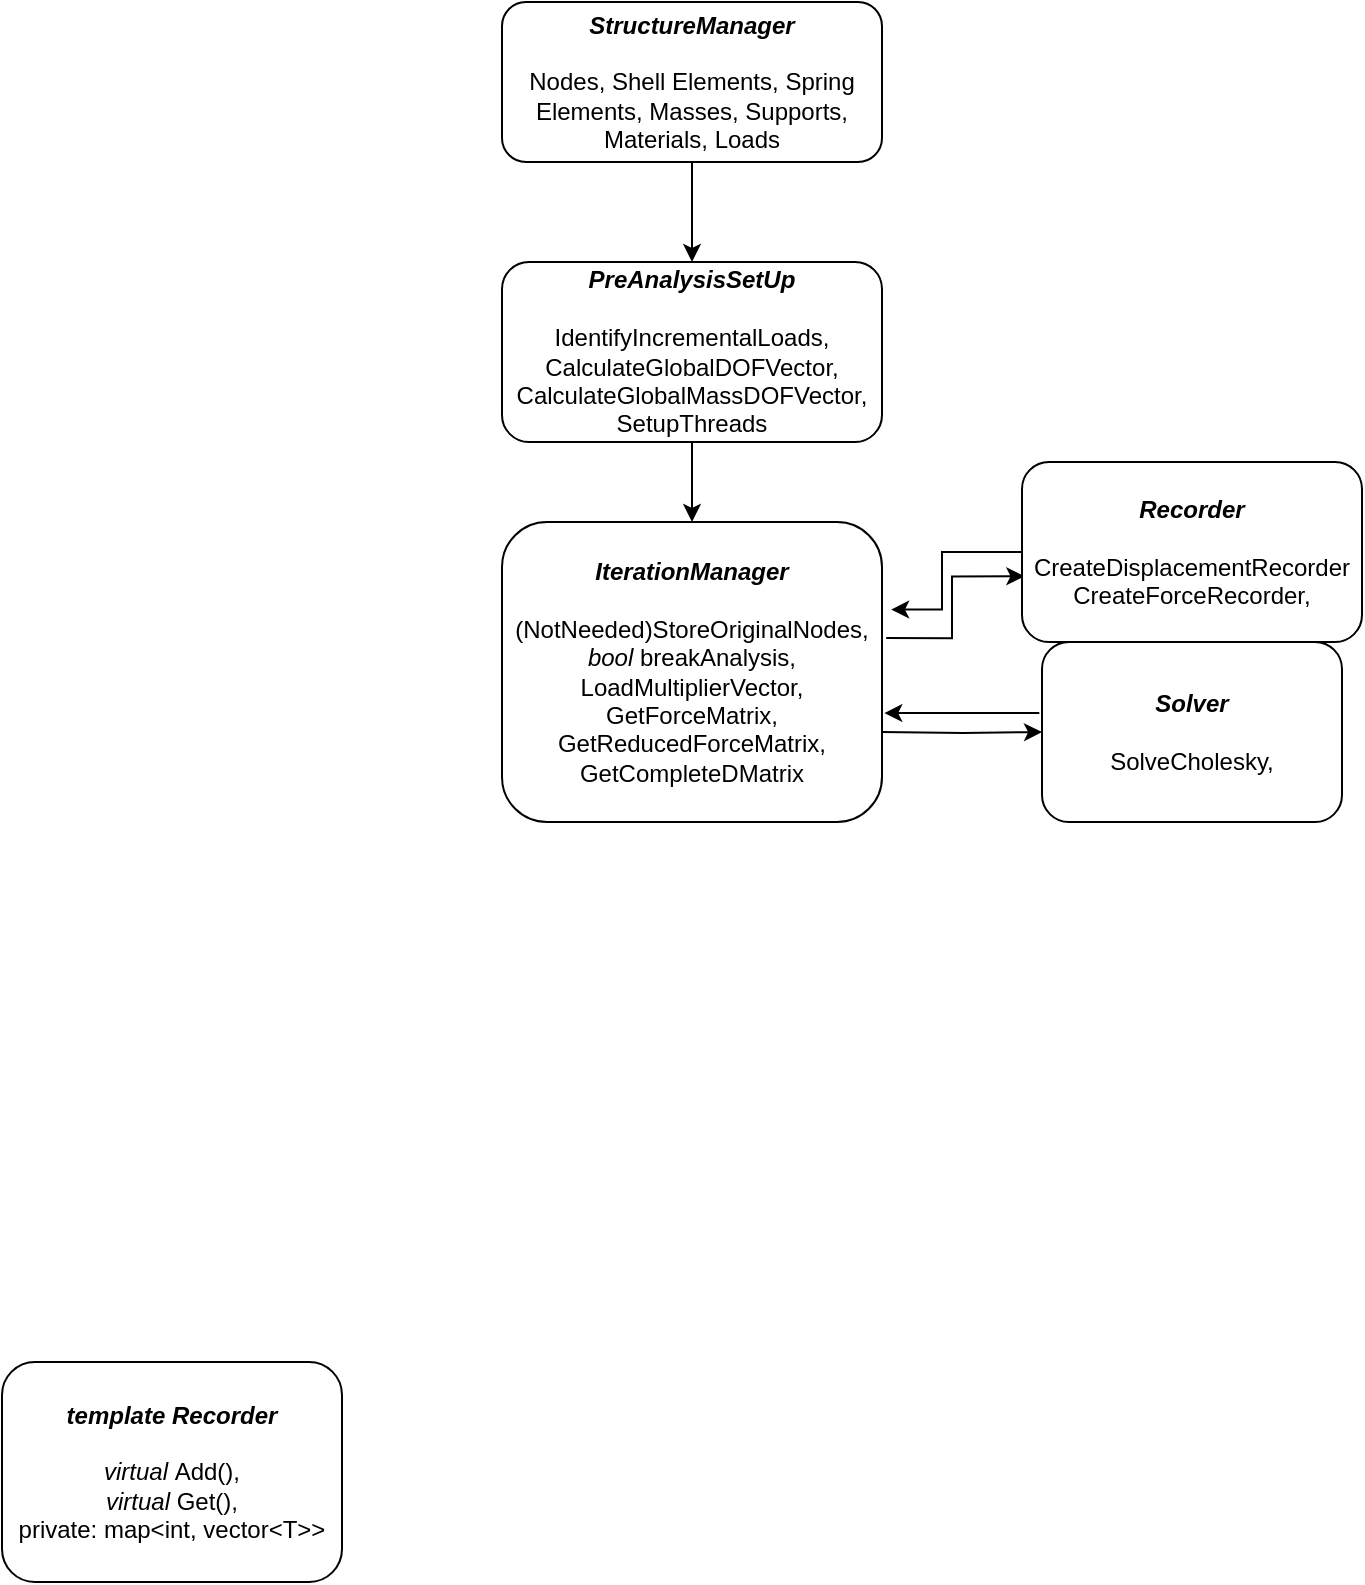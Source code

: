 <mxfile version="11.1.4" type="device"><diagram id="PinJZjhvExze7XuN0r7I" name="Page-1"><mxGraphModel dx="918" dy="787" grid="1" gridSize="10" guides="1" tooltips="1" connect="1" arrows="1" fold="1" page="1" pageScale="1" pageWidth="850" pageHeight="1100" math="0" shadow="0"><root><mxCell id="0"/><mxCell id="1" parent="0"/><mxCell id="2M32uef0FzqFKEa9Hk7m-3" style="edgeStyle=orthogonalEdgeStyle;rounded=0;orthogonalLoop=1;jettySize=auto;html=1;" parent="1" source="2M32uef0FzqFKEa9Hk7m-1" edge="1"><mxGeometry relative="1" as="geometry"><mxPoint x="445" y="150" as="targetPoint"/></mxGeometry></mxCell><mxCell id="2M32uef0FzqFKEa9Hk7m-1" value="&lt;i&gt;&lt;b&gt;StructureManager&lt;/b&gt;&lt;br&gt;&lt;/i&gt;&lt;br&gt;Nodes, Shell Elements, Spring Elements, Masses, Supports, Materials, Loads" style="rounded=1;whiteSpace=wrap;html=1;" parent="1" vertex="1"><mxGeometry x="350" y="20" width="190" height="80" as="geometry"/></mxCell><mxCell id="5ryZNMTqQukAahHHPX6I-1" style="edgeStyle=orthogonalEdgeStyle;rounded=0;orthogonalLoop=1;jettySize=auto;html=1;" edge="1" parent="1" source="2M32uef0FzqFKEa9Hk7m-4" target="5ryZNMTqQukAahHHPX6I-2"><mxGeometry relative="1" as="geometry"><mxPoint x="445" y="290" as="targetPoint"/></mxGeometry></mxCell><mxCell id="2M32uef0FzqFKEa9Hk7m-4" value="&lt;i style=&quot;font-weight: bold&quot;&gt;PreAnalysisSetUp&lt;/i&gt;&lt;br&gt;&lt;br&gt;IdentifyIncrementalLoads, CalculateGlobalDOFVector, CalculateGlobalMassDOFVector,&lt;br&gt;SetupThreads" style="rounded=1;whiteSpace=wrap;html=1;" parent="1" vertex="1"><mxGeometry x="350" y="150" width="190" height="90" as="geometry"/></mxCell><mxCell id="5ryZNMTqQukAahHHPX6I-3" style="edgeStyle=orthogonalEdgeStyle;rounded=0;orthogonalLoop=1;jettySize=auto;html=1;" edge="1" parent="1" target="5ryZNMTqQukAahHHPX6I-4"><mxGeometry relative="1" as="geometry"><mxPoint x="630" y="325" as="targetPoint"/><mxPoint x="540" y="385" as="sourcePoint"/></mxGeometry></mxCell><mxCell id="5ryZNMTqQukAahHHPX6I-9" style="edgeStyle=orthogonalEdgeStyle;rounded=0;orthogonalLoop=1;jettySize=auto;html=1;entryX=0.007;entryY=0.635;entryDx=0;entryDy=0;exitX=1.011;exitY=0.387;exitDx=0;exitDy=0;exitPerimeter=0;entryPerimeter=0;" edge="1" parent="1" source="5ryZNMTqQukAahHHPX6I-2" target="5ryZNMTqQukAahHHPX6I-7"><mxGeometry relative="1" as="geometry"/></mxCell><mxCell id="5ryZNMTqQukAahHHPX6I-2" value="&lt;i style=&quot;font-weight: bold&quot;&gt;IterationManager&lt;/i&gt;&lt;br&gt;&lt;br&gt;(NotNeeded)StoreOriginalNodes,&lt;br&gt;&lt;i&gt;bool&lt;/i&gt;&amp;nbsp;breakAnalysis,&lt;br&gt;LoadMultiplierVector,&lt;br&gt;GetForceMatrix,&lt;br&gt;GetReducedForceMatrix,&lt;br&gt;GetCompleteDMatrix" style="rounded=1;whiteSpace=wrap;html=1;" vertex="1" parent="1"><mxGeometry x="350" y="280" width="190" height="150" as="geometry"/></mxCell><mxCell id="5ryZNMTqQukAahHHPX6I-6" style="edgeStyle=orthogonalEdgeStyle;rounded=0;orthogonalLoop=1;jettySize=auto;html=1;entryX=1.006;entryY=0.637;entryDx=0;entryDy=0;entryPerimeter=0;exitX=-0.009;exitY=0.394;exitDx=0;exitDy=0;exitPerimeter=0;" edge="1" parent="1" source="5ryZNMTqQukAahHHPX6I-4" target="5ryZNMTqQukAahHHPX6I-2"><mxGeometry relative="1" as="geometry"/></mxCell><mxCell id="5ryZNMTqQukAahHHPX6I-4" value="&lt;i style=&quot;font-weight: bold&quot;&gt;Solver&lt;/i&gt;&lt;br&gt;&lt;br&gt;SolveCholesky," style="rounded=1;whiteSpace=wrap;html=1;" vertex="1" parent="1"><mxGeometry x="620" y="340" width="150" height="90" as="geometry"/></mxCell><mxCell id="5ryZNMTqQukAahHHPX6I-8" style="edgeStyle=orthogonalEdgeStyle;rounded=0;orthogonalLoop=1;jettySize=auto;html=1;entryX=1.024;entryY=0.292;entryDx=0;entryDy=0;entryPerimeter=0;" edge="1" parent="1" source="5ryZNMTqQukAahHHPX6I-7" target="5ryZNMTqQukAahHHPX6I-2"><mxGeometry relative="1" as="geometry"><Array as="points"><mxPoint x="570" y="295"/><mxPoint x="570" y="324"/></Array></mxGeometry></mxCell><mxCell id="5ryZNMTqQukAahHHPX6I-7" value="&lt;i style=&quot;font-weight: bold&quot;&gt;Recorder&lt;/i&gt;&lt;br&gt;&lt;br&gt;CreateDisplacementRecorder&lt;br&gt;CreateForceRecorder," style="rounded=1;whiteSpace=wrap;html=1;" vertex="1" parent="1"><mxGeometry x="610" y="250" width="170" height="90" as="geometry"/></mxCell><mxCell id="5ryZNMTqQukAahHHPX6I-10" value="&lt;i style=&quot;font-weight: bold&quot;&gt;template Recorder&lt;/i&gt;&lt;br&gt;&lt;br&gt;&lt;i&gt;virtual&lt;/i&gt;&amp;nbsp;Add(),&lt;br&gt;&lt;i&gt;virtual&lt;/i&gt; Get(),&lt;br&gt;private: map&amp;lt;int, vector&amp;lt;T&amp;gt;&amp;gt;" style="rounded=1;whiteSpace=wrap;html=1;" vertex="1" parent="1"><mxGeometry x="100" y="700" width="170" height="110" as="geometry"/></mxCell></root></mxGraphModel></diagram></mxfile>